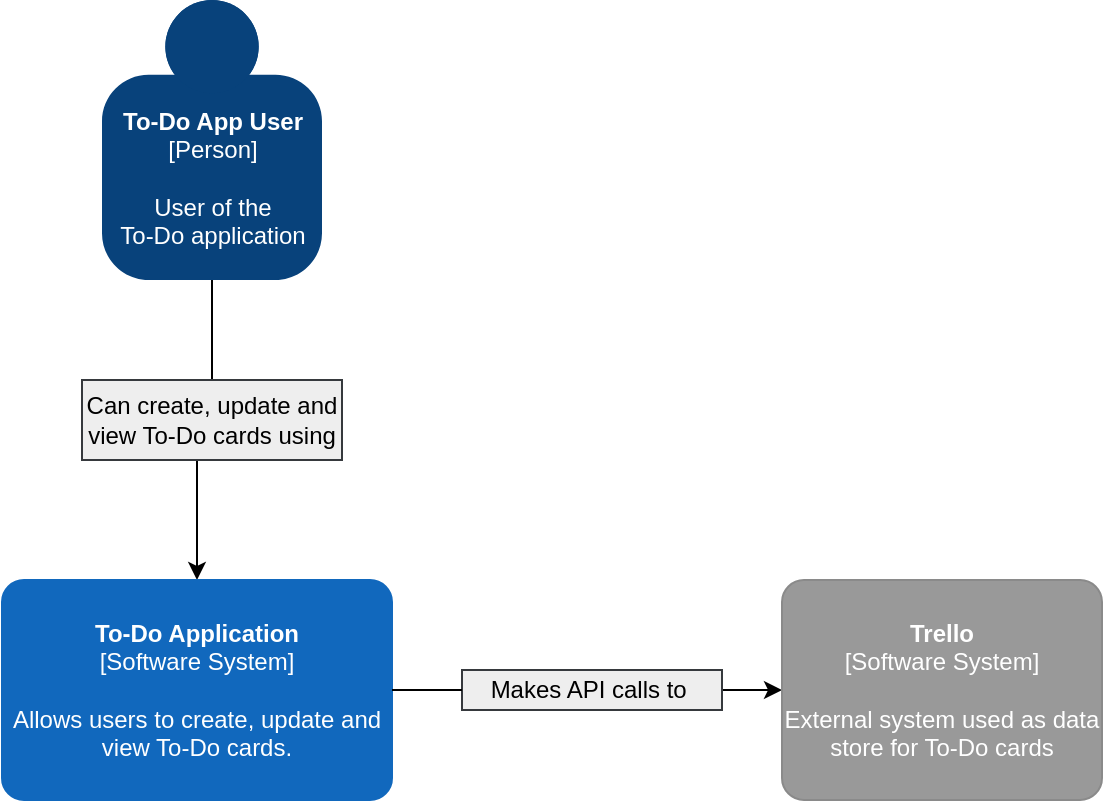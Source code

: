 <mxfile version="14.7.0" type="device"><diagram id="Us7CyJnbDdGl7yzWKWIB" name="Page-1"><mxGraphModel dx="1038" dy="580" grid="1" gridSize="10" guides="1" tooltips="1" connect="1" arrows="1" fold="1" page="1" pageScale="1" pageWidth="827" pageHeight="1169" math="0" shadow="0"><root><mxCell id="0"/><mxCell id="1" parent="0"/><mxCell id="0PCsUskEKhzXIjEYqUXr-7" style="edgeStyle=orthogonalEdgeStyle;rounded=0;orthogonalLoop=1;jettySize=auto;html=1;" parent="1" source="0PCsUskEKhzXIjEYqUXr-2" target="0PCsUskEKhzXIjEYqUXr-5" edge="1"><mxGeometry relative="1" as="geometry"/></mxCell><object placeholders="1" c4Name="To-Do App User" c4Type="Person" c4Description="User of the &#10;To-Do application" label="&lt;b&gt;%c4Name%&lt;/b&gt;&lt;div&gt;[%c4Type%]&lt;/div&gt;&lt;br&gt;&lt;div&gt;%c4Description%&lt;/div&gt;" id="0PCsUskEKhzXIjEYqUXr-2"><mxCell style="html=1;dashed=0;whitespace=wrap;fillColor=#08427b;strokeColor=none;fontColor=#ffffff;shape=mxgraph.c4.person;align=center;metaEdit=1;points=[[0.5,0,0],[1,0.5,0],[1,0.75,0],[0.75,1,0],[0.5,1,0],[0.25,1,0],[0,0.75,0],[0,0.5,0]];metaData={&quot;c4Type&quot;:{&quot;editable&quot;:false}};" parent="1" vertex="1"><mxGeometry x="250" y="30" width="110" height="140" as="geometry"/></mxCell></object><mxCell id="D_ImSFei72uMxZveSj1D-6" style="edgeStyle=orthogonalEdgeStyle;rounded=0;orthogonalLoop=1;jettySize=auto;html=1;exitX=1;exitY=0.5;exitDx=0;exitDy=0;exitPerimeter=0;entryX=0;entryY=0.5;entryDx=0;entryDy=0;entryPerimeter=0;startArrow=none;" edge="1" parent="1" source="D_ImSFei72uMxZveSj1D-4" target="0PCsUskEKhzXIjEYqUXr-6"><mxGeometry relative="1" as="geometry"/></mxCell><object placeholders="1" c4Name="To-Do Application" c4Type="Software System" c4Description="Allows users to create, update and view To-Do cards. " label="&lt;b&gt;%c4Name%&lt;/b&gt;&lt;div&gt;[%c4Type%]&lt;/div&gt;&lt;br&gt;&lt;div&gt;%c4Description%&lt;/div&gt;" id="0PCsUskEKhzXIjEYqUXr-5"><mxCell style="rounded=1;whiteSpace=wrap;html=1;labelBackgroundColor=none;fillColor=#1168BD;fontColor=#ffffff;align=center;arcSize=10;strokeColor=#1168BD;metaEdit=1;metaData={&quot;c4Type&quot;:{&quot;editable&quot;:false}};points=[[0.25,0,0],[0.5,0,0],[0.75,0,0],[1,0.25,0],[1,0.5,0],[1,0.75,0],[0.75,1,0],[0.5,1,0],[0.25,1,0],[0,0.75,0],[0,0.5,0],[0,0.25,0]];" parent="1" vertex="1"><mxGeometry x="200" y="320" width="195" height="110" as="geometry"/></mxCell></object><object placeholders="1" c4Name="Trello" c4Type="Software System" c4Description="External system used as data store for To-Do cards" label="&lt;b&gt;%c4Name%&lt;/b&gt;&lt;div&gt;[%c4Type%]&lt;/div&gt;&lt;br&gt;&lt;div&gt;%c4Description%&lt;/div&gt;" id="0PCsUskEKhzXIjEYqUXr-6"><mxCell style="rounded=1;whiteSpace=wrap;html=1;labelBackgroundColor=none;fillColor=#999999;fontColor=#ffffff;align=center;arcSize=10;strokeColor=#8A8A8A;metaEdit=1;metaData={&quot;c4Type&quot;:{&quot;editable&quot;:false}};points=[[0.25,0,0],[0.5,0,0],[0.75,0,0],[1,0.25,0],[1,0.5,0],[1,0.75,0],[0.75,1,0],[0.5,1,0],[0.25,1,0],[0,0.75,0],[0,0.5,0],[0,0.25,0]];" parent="1" vertex="1"><mxGeometry x="590" y="320" width="160" height="110.0" as="geometry"/></mxCell></object><mxCell id="0PCsUskEKhzXIjEYqUXr-9" value="&lt;span&gt;Can create, update and view To-Do cards using&lt;/span&gt;" style="text;html=1;align=center;verticalAlign=middle;whiteSpace=wrap;rounded=0;fillColor=#eeeeee;strokeColor=#36393d;" parent="1" vertex="1"><mxGeometry x="240" y="220" width="130" height="40" as="geometry"/></mxCell><mxCell id="D_ImSFei72uMxZveSj1D-4" value="&lt;span&gt;Makes API calls to&amp;nbsp;&lt;/span&gt;" style="text;html=1;align=center;verticalAlign=middle;whiteSpace=wrap;rounded=0;fillColor=#eeeeee;strokeColor=#36393d;" vertex="1" parent="1"><mxGeometry x="430" y="365" width="130" height="20" as="geometry"/></mxCell><mxCell id="D_ImSFei72uMxZveSj1D-7" value="" style="edgeStyle=orthogonalEdgeStyle;rounded=0;orthogonalLoop=1;jettySize=auto;html=1;exitX=1;exitY=0.5;exitDx=0;exitDy=0;exitPerimeter=0;entryX=0;entryY=0.5;entryDx=0;entryDy=0;entryPerimeter=0;endArrow=none;" edge="1" parent="1" source="0PCsUskEKhzXIjEYqUXr-5" target="D_ImSFei72uMxZveSj1D-4"><mxGeometry relative="1" as="geometry"><mxPoint x="395" y="375" as="sourcePoint"/><mxPoint x="590" y="375" as="targetPoint"/></mxGeometry></mxCell></root></mxGraphModel></diagram></mxfile>